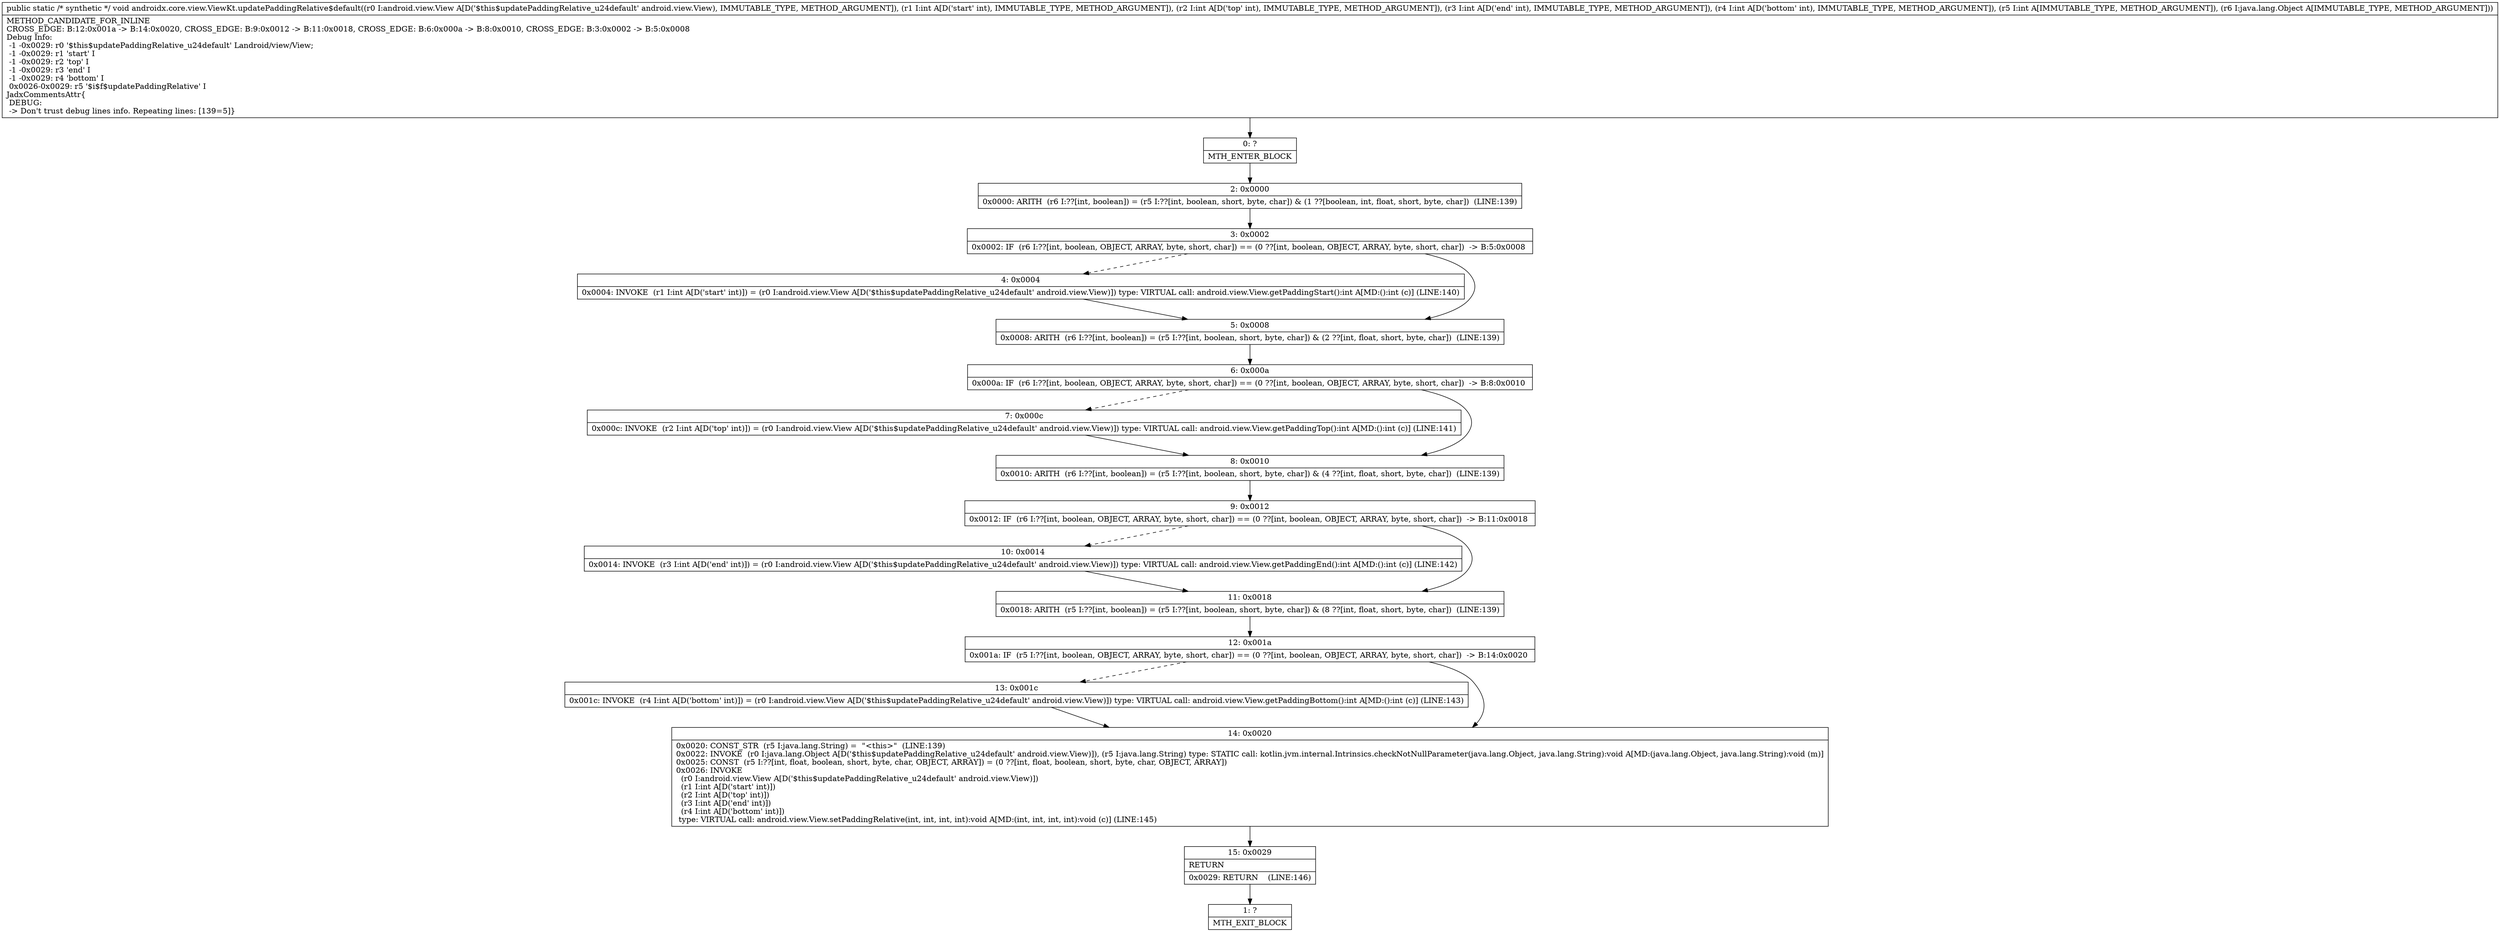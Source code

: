 digraph "CFG forandroidx.core.view.ViewKt.updatePaddingRelative$default(Landroid\/view\/View;IIIIILjava\/lang\/Object;)V" {
Node_0 [shape=record,label="{0\:\ ?|MTH_ENTER_BLOCK\l}"];
Node_2 [shape=record,label="{2\:\ 0x0000|0x0000: ARITH  (r6 I:??[int, boolean]) = (r5 I:??[int, boolean, short, byte, char]) & (1 ??[boolean, int, float, short, byte, char])  (LINE:139)\l}"];
Node_3 [shape=record,label="{3\:\ 0x0002|0x0002: IF  (r6 I:??[int, boolean, OBJECT, ARRAY, byte, short, char]) == (0 ??[int, boolean, OBJECT, ARRAY, byte, short, char])  \-\> B:5:0x0008 \l}"];
Node_4 [shape=record,label="{4\:\ 0x0004|0x0004: INVOKE  (r1 I:int A[D('start' int)]) = (r0 I:android.view.View A[D('$this$updatePaddingRelative_u24default' android.view.View)]) type: VIRTUAL call: android.view.View.getPaddingStart():int A[MD:():int (c)] (LINE:140)\l}"];
Node_5 [shape=record,label="{5\:\ 0x0008|0x0008: ARITH  (r6 I:??[int, boolean]) = (r5 I:??[int, boolean, short, byte, char]) & (2 ??[int, float, short, byte, char])  (LINE:139)\l}"];
Node_6 [shape=record,label="{6\:\ 0x000a|0x000a: IF  (r6 I:??[int, boolean, OBJECT, ARRAY, byte, short, char]) == (0 ??[int, boolean, OBJECT, ARRAY, byte, short, char])  \-\> B:8:0x0010 \l}"];
Node_7 [shape=record,label="{7\:\ 0x000c|0x000c: INVOKE  (r2 I:int A[D('top' int)]) = (r0 I:android.view.View A[D('$this$updatePaddingRelative_u24default' android.view.View)]) type: VIRTUAL call: android.view.View.getPaddingTop():int A[MD:():int (c)] (LINE:141)\l}"];
Node_8 [shape=record,label="{8\:\ 0x0010|0x0010: ARITH  (r6 I:??[int, boolean]) = (r5 I:??[int, boolean, short, byte, char]) & (4 ??[int, float, short, byte, char])  (LINE:139)\l}"];
Node_9 [shape=record,label="{9\:\ 0x0012|0x0012: IF  (r6 I:??[int, boolean, OBJECT, ARRAY, byte, short, char]) == (0 ??[int, boolean, OBJECT, ARRAY, byte, short, char])  \-\> B:11:0x0018 \l}"];
Node_10 [shape=record,label="{10\:\ 0x0014|0x0014: INVOKE  (r3 I:int A[D('end' int)]) = (r0 I:android.view.View A[D('$this$updatePaddingRelative_u24default' android.view.View)]) type: VIRTUAL call: android.view.View.getPaddingEnd():int A[MD:():int (c)] (LINE:142)\l}"];
Node_11 [shape=record,label="{11\:\ 0x0018|0x0018: ARITH  (r5 I:??[int, boolean]) = (r5 I:??[int, boolean, short, byte, char]) & (8 ??[int, float, short, byte, char])  (LINE:139)\l}"];
Node_12 [shape=record,label="{12\:\ 0x001a|0x001a: IF  (r5 I:??[int, boolean, OBJECT, ARRAY, byte, short, char]) == (0 ??[int, boolean, OBJECT, ARRAY, byte, short, char])  \-\> B:14:0x0020 \l}"];
Node_13 [shape=record,label="{13\:\ 0x001c|0x001c: INVOKE  (r4 I:int A[D('bottom' int)]) = (r0 I:android.view.View A[D('$this$updatePaddingRelative_u24default' android.view.View)]) type: VIRTUAL call: android.view.View.getPaddingBottom():int A[MD:():int (c)] (LINE:143)\l}"];
Node_14 [shape=record,label="{14\:\ 0x0020|0x0020: CONST_STR  (r5 I:java.lang.String) =  \"\<this\>\"  (LINE:139)\l0x0022: INVOKE  (r0 I:java.lang.Object A[D('$this$updatePaddingRelative_u24default' android.view.View)]), (r5 I:java.lang.String) type: STATIC call: kotlin.jvm.internal.Intrinsics.checkNotNullParameter(java.lang.Object, java.lang.String):void A[MD:(java.lang.Object, java.lang.String):void (m)]\l0x0025: CONST  (r5 I:??[int, float, boolean, short, byte, char, OBJECT, ARRAY]) = (0 ??[int, float, boolean, short, byte, char, OBJECT, ARRAY]) \l0x0026: INVOKE  \l  (r0 I:android.view.View A[D('$this$updatePaddingRelative_u24default' android.view.View)])\l  (r1 I:int A[D('start' int)])\l  (r2 I:int A[D('top' int)])\l  (r3 I:int A[D('end' int)])\l  (r4 I:int A[D('bottom' int)])\l type: VIRTUAL call: android.view.View.setPaddingRelative(int, int, int, int):void A[MD:(int, int, int, int):void (c)] (LINE:145)\l}"];
Node_15 [shape=record,label="{15\:\ 0x0029|RETURN\l|0x0029: RETURN    (LINE:146)\l}"];
Node_1 [shape=record,label="{1\:\ ?|MTH_EXIT_BLOCK\l}"];
MethodNode[shape=record,label="{public static \/* synthetic *\/ void androidx.core.view.ViewKt.updatePaddingRelative$default((r0 I:android.view.View A[D('$this$updatePaddingRelative_u24default' android.view.View), IMMUTABLE_TYPE, METHOD_ARGUMENT]), (r1 I:int A[D('start' int), IMMUTABLE_TYPE, METHOD_ARGUMENT]), (r2 I:int A[D('top' int), IMMUTABLE_TYPE, METHOD_ARGUMENT]), (r3 I:int A[D('end' int), IMMUTABLE_TYPE, METHOD_ARGUMENT]), (r4 I:int A[D('bottom' int), IMMUTABLE_TYPE, METHOD_ARGUMENT]), (r5 I:int A[IMMUTABLE_TYPE, METHOD_ARGUMENT]), (r6 I:java.lang.Object A[IMMUTABLE_TYPE, METHOD_ARGUMENT]))  | METHOD_CANDIDATE_FOR_INLINE\lCROSS_EDGE: B:12:0x001a \-\> B:14:0x0020, CROSS_EDGE: B:9:0x0012 \-\> B:11:0x0018, CROSS_EDGE: B:6:0x000a \-\> B:8:0x0010, CROSS_EDGE: B:3:0x0002 \-\> B:5:0x0008\lDebug Info:\l  \-1 \-0x0029: r0 '$this$updatePaddingRelative_u24default' Landroid\/view\/View;\l  \-1 \-0x0029: r1 'start' I\l  \-1 \-0x0029: r2 'top' I\l  \-1 \-0x0029: r3 'end' I\l  \-1 \-0x0029: r4 'bottom' I\l  0x0026\-0x0029: r5 '$i$f$updatePaddingRelative' I\lJadxCommentsAttr\{\l DEBUG: \l \-\> Don't trust debug lines info. Repeating lines: [139=5]\}\l}"];
MethodNode -> Node_0;Node_0 -> Node_2;
Node_2 -> Node_3;
Node_3 -> Node_4[style=dashed];
Node_3 -> Node_5;
Node_4 -> Node_5;
Node_5 -> Node_6;
Node_6 -> Node_7[style=dashed];
Node_6 -> Node_8;
Node_7 -> Node_8;
Node_8 -> Node_9;
Node_9 -> Node_10[style=dashed];
Node_9 -> Node_11;
Node_10 -> Node_11;
Node_11 -> Node_12;
Node_12 -> Node_13[style=dashed];
Node_12 -> Node_14;
Node_13 -> Node_14;
Node_14 -> Node_15;
Node_15 -> Node_1;
}


